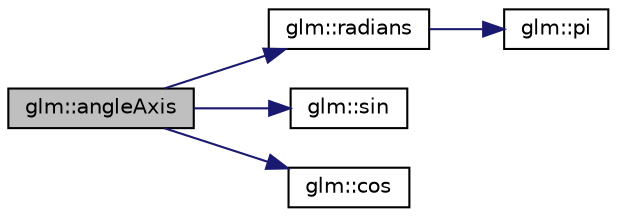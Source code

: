 digraph "glm::angleAxis"
{
  edge [fontname="Helvetica",fontsize="10",labelfontname="Helvetica",labelfontsize="10"];
  node [fontname="Helvetica",fontsize="10",shape=record];
  rankdir="LR";
  Node1 [label="glm::angleAxis",height=0.2,width=0.4,color="black", fillcolor="grey75", style="filled", fontcolor="black"];
  Node1 -> Node2 [color="midnightblue",fontsize="10",style="solid",fontname="Helvetica"];
  Node2 [label="glm::radians",height=0.2,width=0.4,color="black", fillcolor="white", style="filled",URL="$group__core__func__trigonometric.html#ga431d31cdb060059bc5b0696e212f1453"];
  Node2 -> Node3 [color="midnightblue",fontsize="10",style="solid",fontname="Helvetica"];
  Node3 [label="glm::pi",height=0.2,width=0.4,color="black", fillcolor="white", style="filled",URL="$group__gtc__constants.html#gae671930537266a9a650ccb4b88757692"];
  Node1 -> Node4 [color="midnightblue",fontsize="10",style="solid",fontname="Helvetica"];
  Node4 [label="glm::sin",height=0.2,width=0.4,color="black", fillcolor="white", style="filled",URL="$group__core__func__trigonometric.html#gafbab21016b7f3bc21afb09a7e42e2df1"];
  Node1 -> Node5 [color="midnightblue",fontsize="10",style="solid",fontname="Helvetica"];
  Node5 [label="glm::cos",height=0.2,width=0.4,color="black", fillcolor="white", style="filled",URL="$group__core__func__trigonometric.html#gac6708d4f0895dc79b65f50db00840167"];
}

